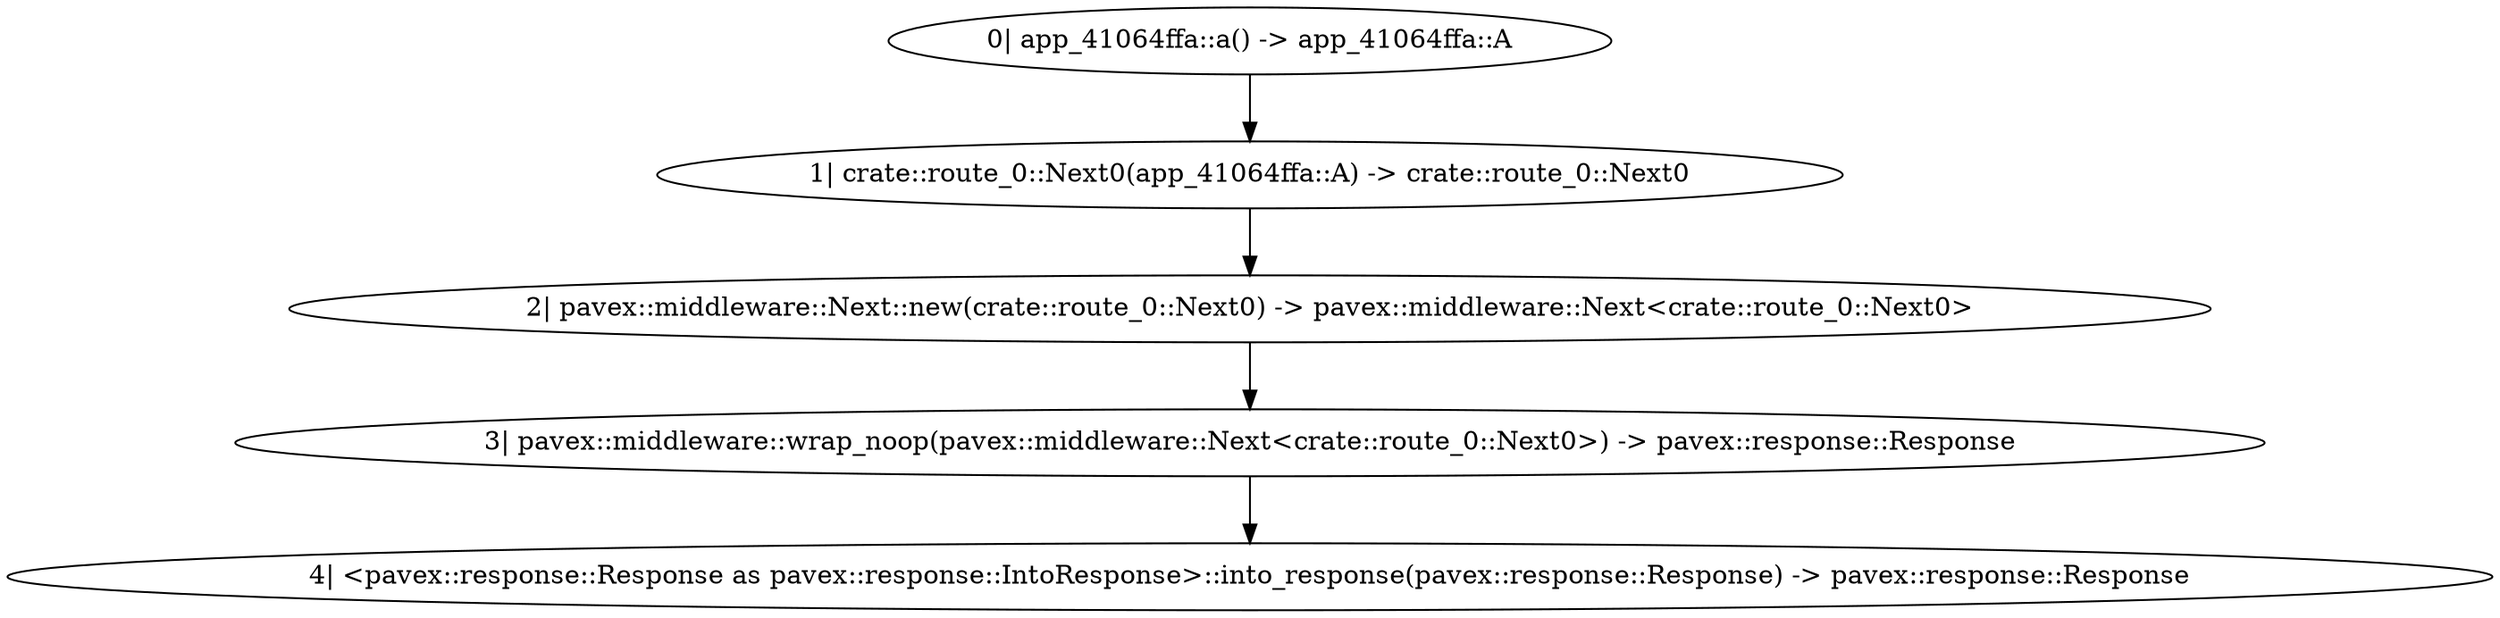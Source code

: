 digraph "GET /home - 0" {
    0 [ label = "0| app_41064ffa::a() -> app_41064ffa::A"]
    1 [ label = "1| crate::route_0::Next0(app_41064ffa::A) -> crate::route_0::Next0"]
    2 [ label = "2| pavex::middleware::Next::new(crate::route_0::Next0) -> pavex::middleware::Next<crate::route_0::Next0>"]
    3 [ label = "3| pavex::middleware::wrap_noop(pavex::middleware::Next<crate::route_0::Next0>) -> pavex::response::Response"]
    4 [ label = "4| <pavex::response::Response as pavex::response::IntoResponse>::into_response(pavex::response::Response) -> pavex::response::Response"]
    2 -> 3 [ ]
    1 -> 2 [ ]
    0 -> 1 [ ]
    3 -> 4 [ ]
}

digraph "GET /home - 1" {
    0 [ label = "0| &mut app_41064ffa::A"]
    1 [ label = "1| app_41064ffa::handler(&mut app_41064ffa::A) -> pavex::response::Response"]
    2 [ label = "2| <pavex::response::Response as pavex::response::IntoResponse>::into_response(pavex::response::Response) -> pavex::response::Response"]
    1 -> 2 [ ]
    0 -> 1 [ ]
}

digraph "GET /home - 2" {
    0 [ label = "0| pavex::response::Response"]
    1 [ label = "1| &mut app_41064ffa::A"]
    2 [ label = "2| app_41064ffa::first(pavex::response::Response, &mut app_41064ffa::A) -> pavex::response::Response"]
    3 [ label = "3| <pavex::response::Response as pavex::response::IntoResponse>::into_response(pavex::response::Response) -> pavex::response::Response"]
    0 -> 2 [ ]
    2 -> 3 [ ]
    1 -> 2 [ ]
}

digraph "GET /home - 3" {
    0 [ label = "0| pavex::response::Response"]
    1 [ label = "1| &mut app_41064ffa::A"]
    2 [ label = "2| app_41064ffa::second(pavex::response::Response, &mut app_41064ffa::A) -> pavex::response::Response"]
    3 [ label = "3| <pavex::response::Response as pavex::response::IntoResponse>::into_response(pavex::response::Response) -> pavex::response::Response"]
    0 -> 2 [ ]
    2 -> 3 [ ]
    1 -> 2 [ ]
}

digraph "GET /home - 4" {
    0 [ label = "0| pavex::response::Response"]
    1 [ label = "1| app_41064ffa::A"]
    2 [ label = "2| app_41064ffa::third(pavex::response::Response, app_41064ffa::A) -> pavex::response::Response"]
    3 [ label = "3| <pavex::response::Response as pavex::response::IntoResponse>::into_response(pavex::response::Response) -> pavex::response::Response"]
    0 -> 2 [ ]
    1 -> 2 [ ]
    2 -> 3 [ ]
}

digraph "* * - 0" {
    0 [ label = "0| app_41064ffa::a() -> app_41064ffa::A"]
    1 [ label = "1| &pavex::router::AllowedMethods"]
    2 [ label = "2| crate::route_1::Next0(app_41064ffa::A, &'a pavex::router::AllowedMethods) -> crate::route_1::Next0<'a>"]
    3 [ label = "3| pavex::middleware::Next::new(crate::route_1::Next0<'a>) -> pavex::middleware::Next<crate::route_1::Next0<'a>>"]
    4 [ label = "4| pavex::middleware::wrap_noop(pavex::middleware::Next<crate::route_1::Next0<'a>>) -> pavex::response::Response"]
    5 [ label = "5| <pavex::response::Response as pavex::response::IntoResponse>::into_response(pavex::response::Response) -> pavex::response::Response"]
    3 -> 4 [ ]
    2 -> 3 [ ]
    0 -> 2 [ ]
    4 -> 5 [ ]
    1 -> 2 [ ]
}

digraph "* * - 1" {
    0 [ label = "0| &pavex::router::AllowedMethods"]
    1 [ label = "1| pavex::router::default_fallback(&pavex::router::AllowedMethods) -> pavex::response::Response"]
    2 [ label = "2| <pavex::response::Response as pavex::response::IntoResponse>::into_response(pavex::response::Response) -> pavex::response::Response"]
    1 -> 2 [ ]
    0 -> 1 [ ]
}

digraph "* * - 2" {
    0 [ label = "0| pavex::response::Response"]
    1 [ label = "1| &mut app_41064ffa::A"]
    2 [ label = "2| app_41064ffa::first(pavex::response::Response, &mut app_41064ffa::A) -> pavex::response::Response"]
    3 [ label = "3| <pavex::response::Response as pavex::response::IntoResponse>::into_response(pavex::response::Response) -> pavex::response::Response"]
    0 -> 2 [ ]
    2 -> 3 [ ]
    1 -> 2 [ ]
}

digraph "* * - 3" {
    0 [ label = "0| pavex::response::Response"]
    1 [ label = "1| &mut app_41064ffa::A"]
    2 [ label = "2| app_41064ffa::second(pavex::response::Response, &mut app_41064ffa::A) -> pavex::response::Response"]
    3 [ label = "3| <pavex::response::Response as pavex::response::IntoResponse>::into_response(pavex::response::Response) -> pavex::response::Response"]
    0 -> 2 [ ]
    2 -> 3 [ ]
    1 -> 2 [ ]
}

digraph "* * - 4" {
    0 [ label = "0| pavex::response::Response"]
    1 [ label = "1| app_41064ffa::A"]
    2 [ label = "2| app_41064ffa::third(pavex::response::Response, app_41064ffa::A) -> pavex::response::Response"]
    3 [ label = "3| <pavex::response::Response as pavex::response::IntoResponse>::into_response(pavex::response::Response) -> pavex::response::Response"]
    0 -> 2 [ ]
    1 -> 2 [ ]
    2 -> 3 [ ]
}

digraph app_state {
    0 [ label = "0| crate::ApplicationState() -> crate::ApplicationState"]
}
